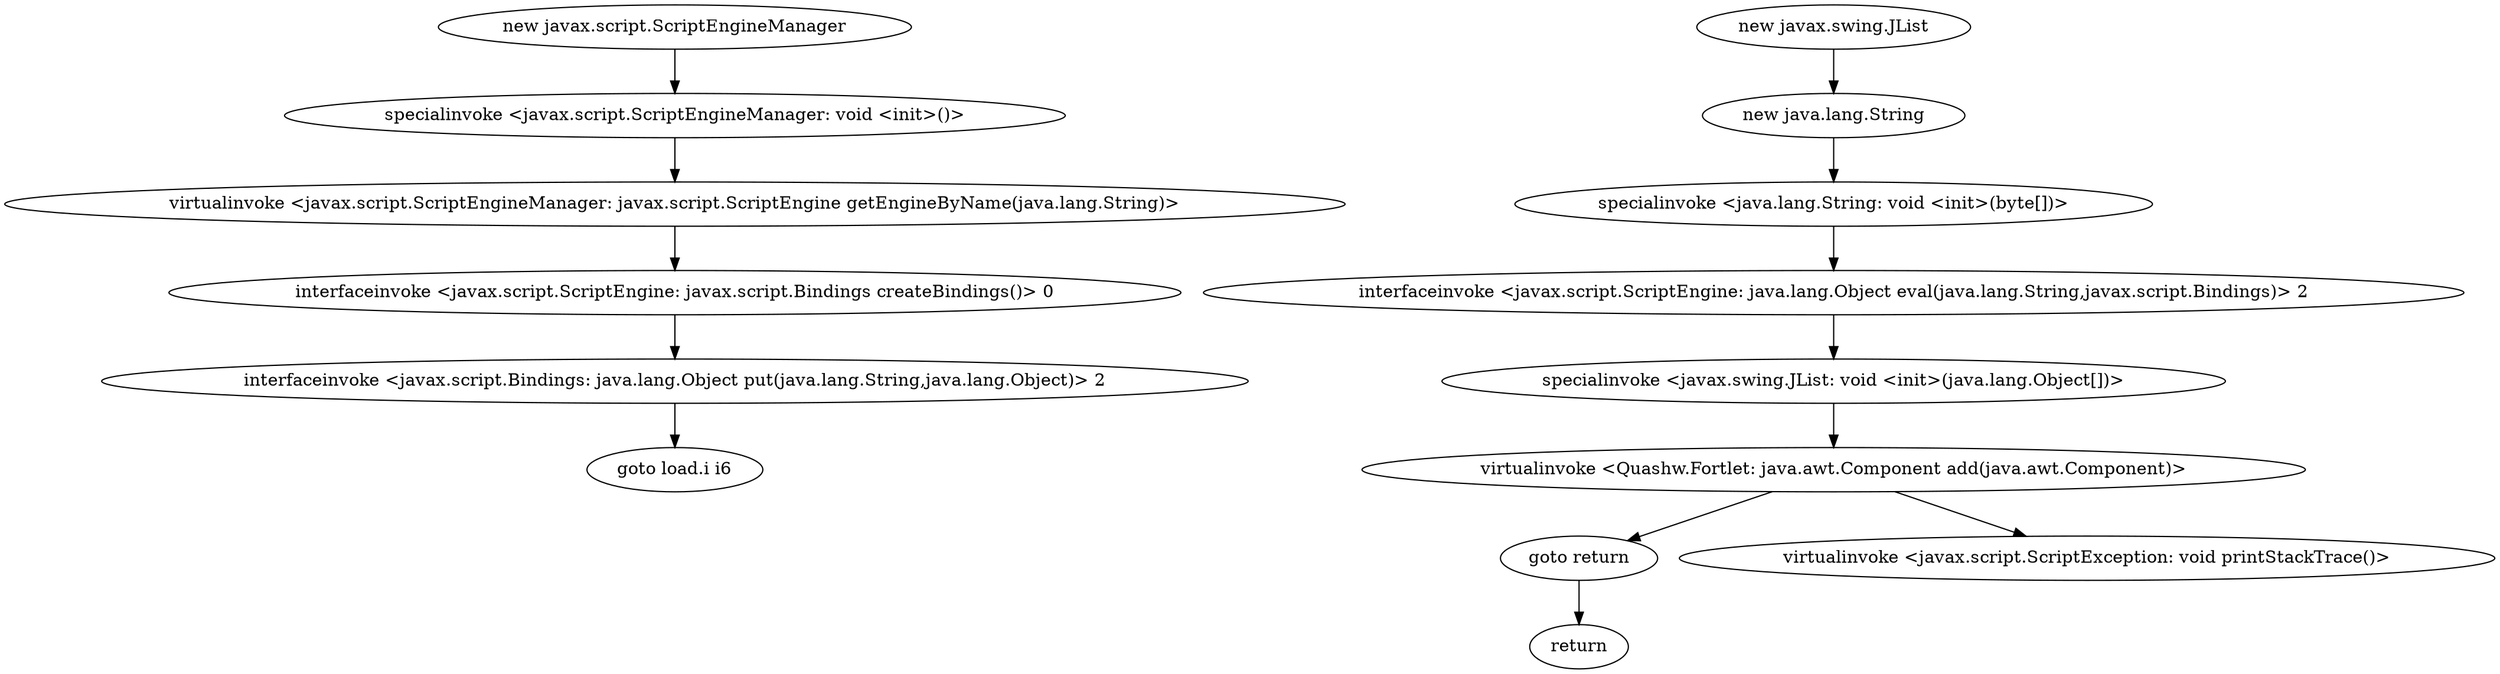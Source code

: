 digraph "" {
"new javax.script.ScriptEngineManager";
 "new javax.script.ScriptEngineManager"->"specialinvoke <javax.script.ScriptEngineManager: void <init>()>";
 "specialinvoke <javax.script.ScriptEngineManager: void <init>()>"->"virtualinvoke <javax.script.ScriptEngineManager: javax.script.ScriptEngine getEngineByName(java.lang.String)>";
 "virtualinvoke <javax.script.ScriptEngineManager: javax.script.ScriptEngine getEngineByName(java.lang.String)>"->"interfaceinvoke <javax.script.ScriptEngine: javax.script.Bindings createBindings()> 0";
 "interfaceinvoke <javax.script.ScriptEngine: javax.script.Bindings createBindings()> 0"->"interfaceinvoke <javax.script.Bindings: java.lang.Object put(java.lang.String,java.lang.Object)> 2";
 "interfaceinvoke <javax.script.Bindings: java.lang.Object put(java.lang.String,java.lang.Object)> 2"->"goto load.i i6";
"new javax.swing.JList";
 "new javax.swing.JList"->"new java.lang.String";
 "new java.lang.String"->"specialinvoke <java.lang.String: void <init>(byte[])>";
 "specialinvoke <java.lang.String: void <init>(byte[])>"->"interfaceinvoke <javax.script.ScriptEngine: java.lang.Object eval(java.lang.String,javax.script.Bindings)> 2";
 "interfaceinvoke <javax.script.ScriptEngine: java.lang.Object eval(java.lang.String,javax.script.Bindings)> 2"->"specialinvoke <javax.swing.JList: void <init>(java.lang.Object[])>";
 "specialinvoke <javax.swing.JList: void <init>(java.lang.Object[])>"->"virtualinvoke <Quashw.Fortlet: java.awt.Component add(java.awt.Component)>";
 "virtualinvoke <Quashw.Fortlet: java.awt.Component add(java.awt.Component)>"->"goto return";
 "goto return"->"return";
 "virtualinvoke <Quashw.Fortlet: java.awt.Component add(java.awt.Component)>"->"virtualinvoke <javax.script.ScriptException: void printStackTrace()>";
}

